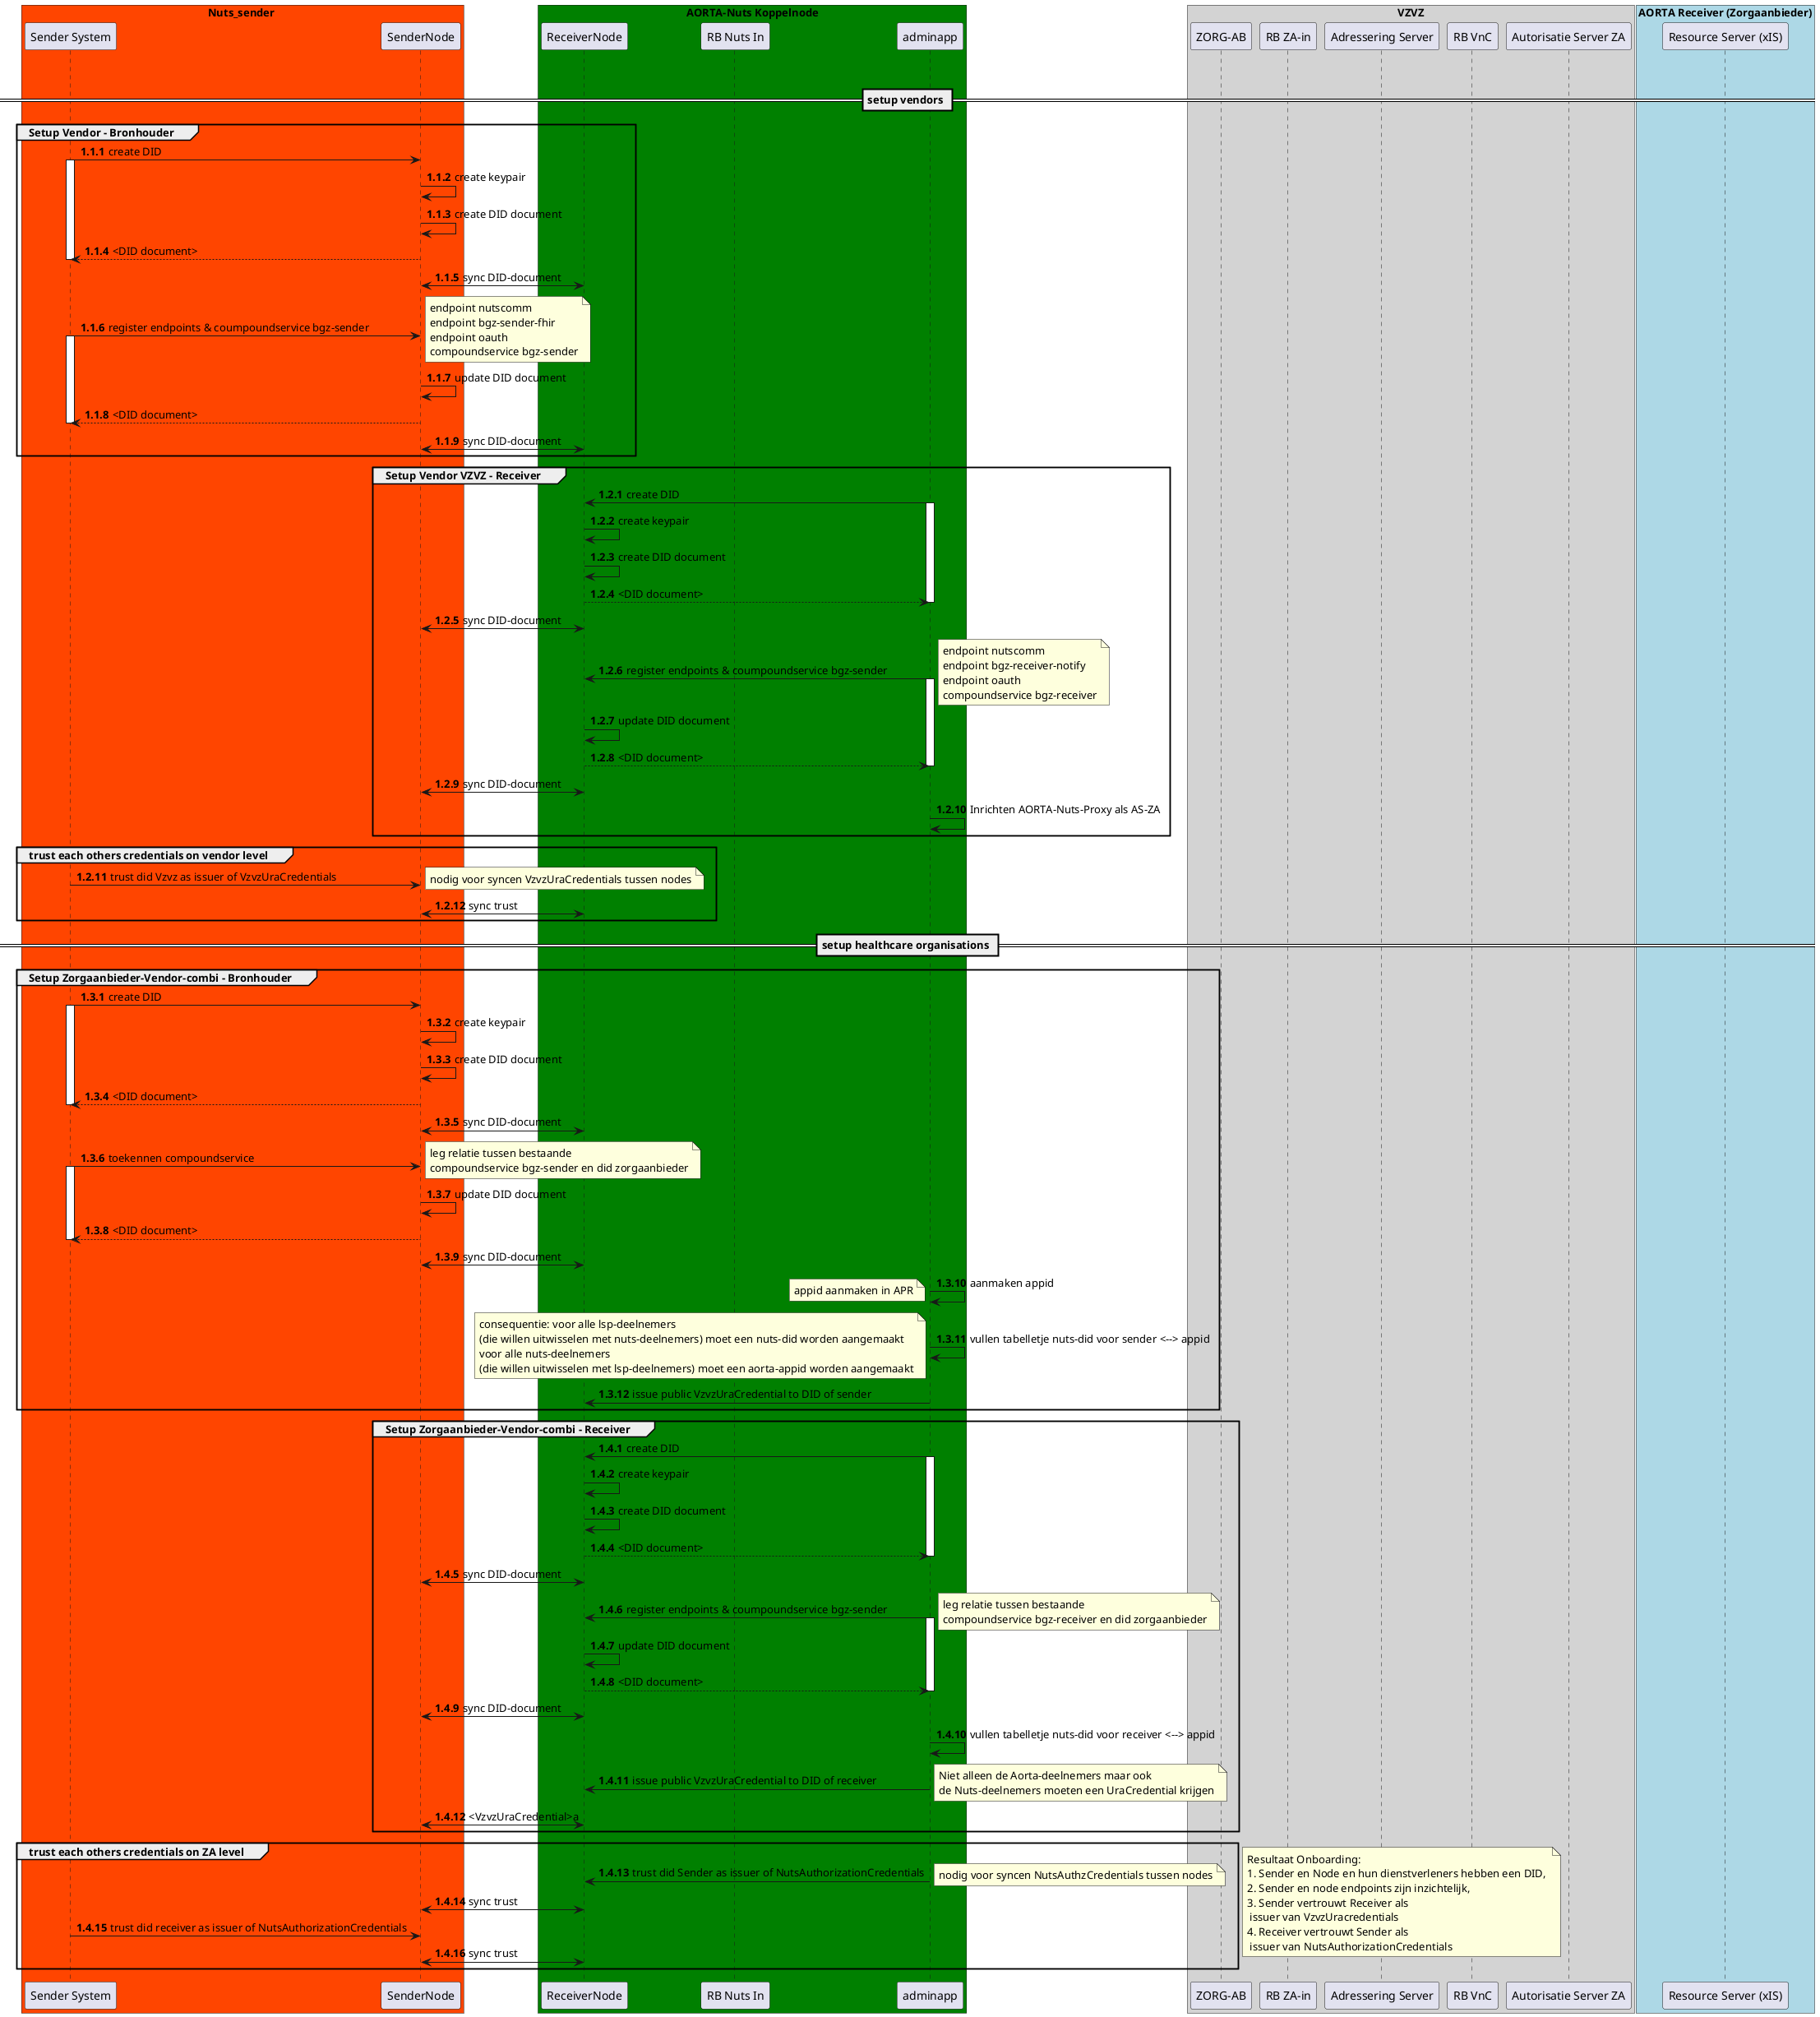 @startuml Onboarding
autonumber 1.0.0
Box Nuts_sender #orangered
  participant "Sender System" as Sender
  participant SenderNode
end box
box "AORTA-Nuts Koppelnode" #Green
  participant ReceiverNode
  participant "RB Nuts In" as rsc
  participant adminapp
end box 
box "VZVZ" #LightGray
  participant "RB ZA-in" as rbin order 20
  participant "ZORG-AB" as zab order 19
  participant "Adressering Server" as adds order 46
  participant "RB VnC" as vnc order 50
  participant "Autorisatie Server ZA" as autd order 60
end box

box "AORTA Receiver (Zorgaanbieder)" #LightBlue
participant "Resource Server (xIS)" as rx1 order 70
end box

group SETUP / Onboarding

== setup vendors ==

group Setup Vendor - Bronhouder
  autonumber inc b
  Sender -> SenderNode: create DID
  activate Sender
    SenderNode -> SenderNode: create keypair
    SenderNode -> SenderNode: create DID document
    SenderNode --> Sender: <DID document>
  deactivate Sender
  SenderNode <-> ReceiverNode --: sync DID-document
  
  Sender -> SenderNode: register endpoints & coumpoundservice bgz-sender
  activate Sender
    note right
      endpoint nutscomm 
      endpoint bgz-sender-fhir 
      endpoint oauth 
      compoundservice bgz-sender
    end note
    SenderNode -> SenderNode: update DID document
    SenderNode --> Sender: <DID document>
  deactivate Sender
  SenderNode <-> ReceiverNode --: sync DID-document
end

group Setup Vendor VZVZ - Receiver
  autonumber inc b
  adminapp -> ReceiverNode: create DID
  activate adminapp
    ReceiverNode -> ReceiverNode: create keypair
    ReceiverNode -> ReceiverNode: create DID document
    ReceiverNode --> adminapp: <DID document>
  deactivate adminapp
  ReceiverNode <-> SenderNode --: sync DID-document
  
  adminapp -> ReceiverNode: register endpoints & coumpoundservice bgz-sender
  activate adminapp
    note right
      endpoint nutscomm 
      endpoint bgz-receiver-notify 
      endpoint oauth 
      compoundservice bgz-receiver
    end note
    ReceiverNode -> ReceiverNode: update DID document
    ReceiverNode --> adminapp: <DID document>
  deactivate adminapp
  ReceiverNode <-> SenderNode --: sync DID-document
  
  adminapp->adminapp: Inrichten AORTA-Nuts-Proxy als AS-ZA 
end

group trust each others credentials on vendor level
  Sender -> SenderNode: trust did Vzvz as issuer of VzvzUraCredentials
  note right
    nodig voor syncen VzvzUraCredentials tussen nodes
  end note
  SenderNode <-> ReceiverNode: sync trust
end group

== setup healthcare organisations ==

group Setup Zorgaanbieder-Vendor-combi - Bronhouder
  autonumber inc b
  Sender -> SenderNode: create DID
  activate Sender
    SenderNode -> SenderNode: create keypair
    SenderNode -> SenderNode: create DID document
    SenderNode --> Sender: <DID document>
  deactivate Sender
  SenderNode <-> ReceiverNode --: sync DID-document
  
  Sender -> SenderNode: toekennen compoundservice
  activate Sender
    note right
      leg relatie tussen bestaande 
      compoundservice bgz-sender en did zorgaanbieder
    end note
    SenderNode -> SenderNode: update DID document
    SenderNode --> Sender: <DID document>
  deactivate Sender
  SenderNode <-> ReceiverNode --: sync DID-document
  
  adminapp -> adminapp: aanmaken appid
  note left
    appid aanmaken in APR
  end note
  adminapp -> adminapp: vullen tabelletje nuts-did voor sender <--> appid

  note left
    consequentie: voor alle lsp-deelnemers
    (die willen uitwisselen met nuts-deelnemers) moet een nuts-did worden aangemaakt
    voor alle nuts-deelnemers
    (die willen uitwisselen met lsp-deelnemers) moet een aorta-appid worden aangemaakt
  end note
  adminapp -> ReceiverNode: issue public VzvzUraCredential to DID of sender

end

group Setup Zorgaanbieder-Vendor-combi - Receiver
  autonumber inc b
  adminapp -> ReceiverNode: create DID
  activate adminapp
    ReceiverNode -> ReceiverNode: create keypair
    ReceiverNode -> ReceiverNode: create DID document
    ReceiverNode --> adminapp: <DID document>
  deactivate adminapp
  ReceiverNode <-> SenderNode --: sync DID-document
  
  adminapp -> ReceiverNode: register endpoints & coumpoundservice bgz-sender
  activate adminapp
    note right
      leg relatie tussen bestaande 
      compoundservice bgz-receiver en did zorgaanbieder
    end note
    ReceiverNode -> ReceiverNode: update DID document
    ReceiverNode --> adminapp: <DID document>
  deactivate adminapp
  ReceiverNode <-> SenderNode --: sync DID-document

  adminapp -> adminapp: vullen tabelletje nuts-did voor receiver <--> appid
  
  adminapp -> ReceiverNode: issue public VzvzUraCredential to DID of receiver
  note right
    Niet alleen de Aorta-deelnemers maar ook 
    de Nuts-deelnemers moeten een UraCredential krijgen
  end note
  ReceiverNode <-> SenderNode: <VzvzUraCredential>a
end

group trust each others credentials on ZA level
  adminapp -> ReceiverNode: trust did Sender as issuer of NutsAuthorizationCredentials
  note right
    nodig voor syncen NutsAuthzCredentials tussen nodes
  end note
  SenderNode <-> ReceiverNode: sync trust
  
  Sender -> SenderNode: trust did receiver as issuer of NutsAuthorizationCredentials
  SenderNode <-> ReceiverNode: sync trust
  
end group

note right
  Resultaat Onboarding: 
  1. Sender en Node en hun dienstverleners hebben een DID, 
  2. Sender en node endpoints zijn inzichtelijk, 
  3. Sender vertrouwt Receiver als 
   issuer van VzvzUracredentials
  4. Receiver vertrouwt Sender als
   issuer van NutsAuthorizationCredentials
end note
@enduml
